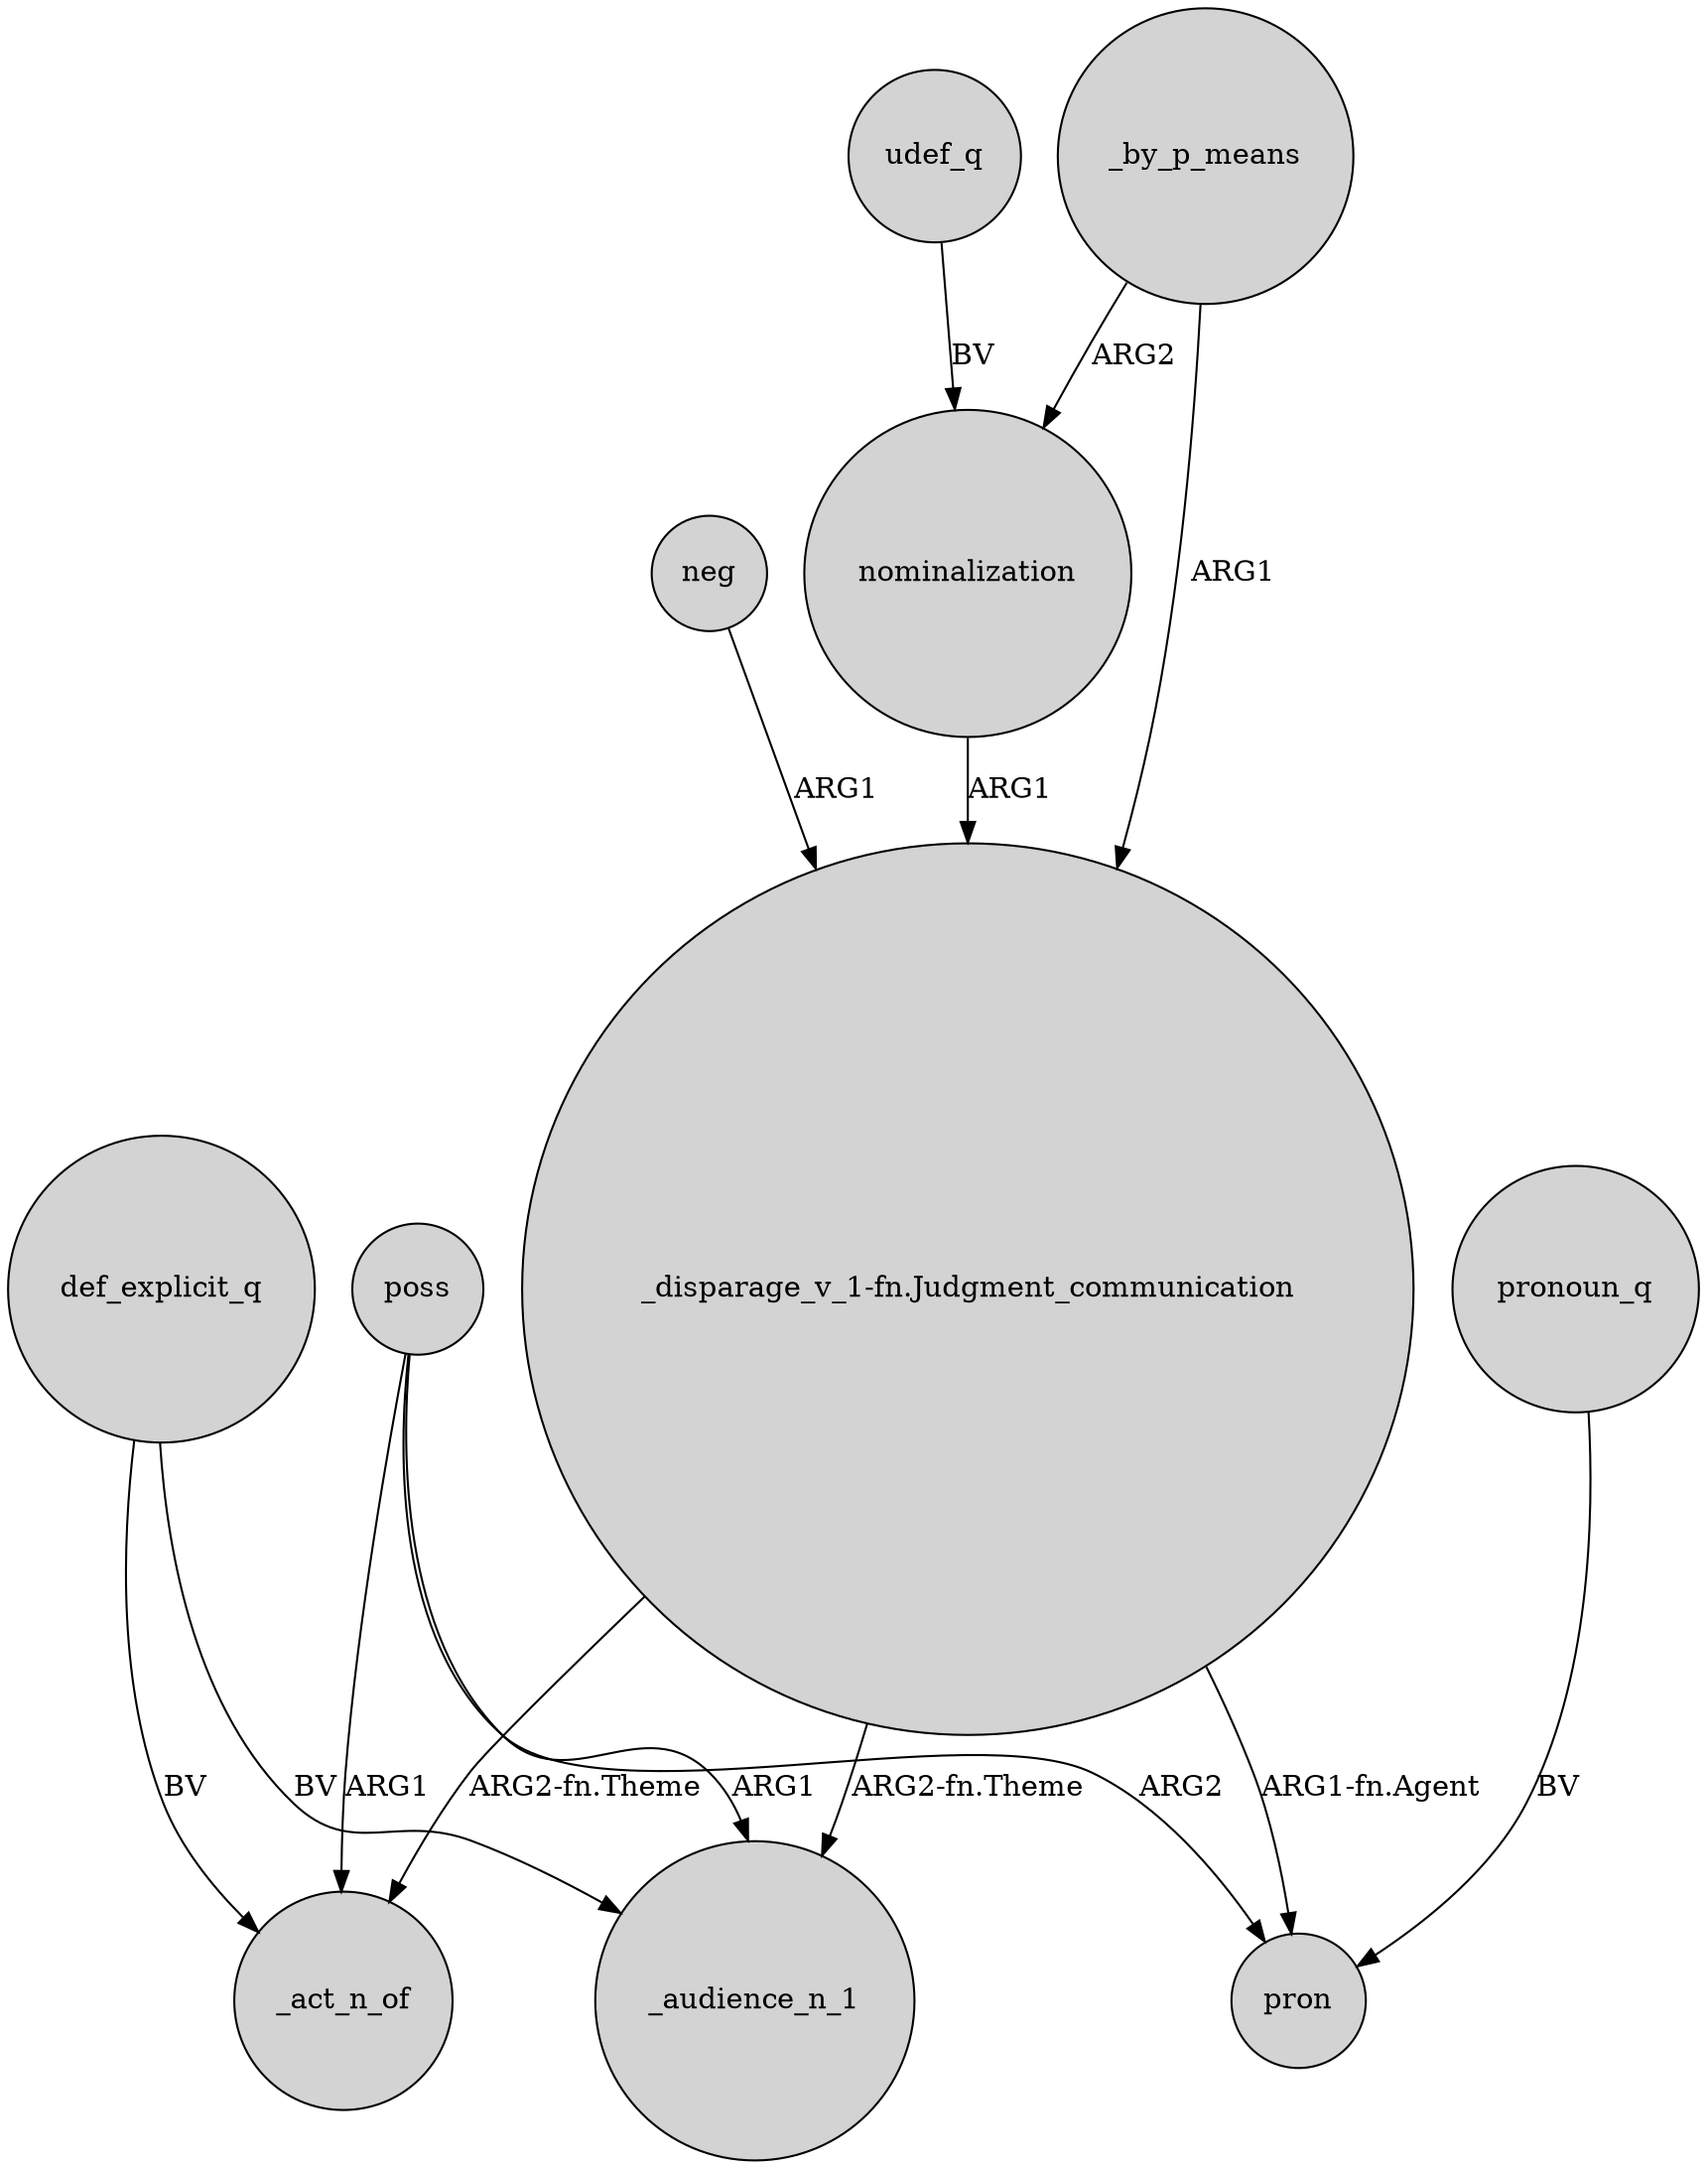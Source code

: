 digraph {
	node [shape=circle style=filled]
	nominalization -> "_disparage_v_1-fn.Judgment_communication" [label=ARG1]
	neg -> "_disparage_v_1-fn.Judgment_communication" [label=ARG1]
	poss -> _audience_n_1 [label=ARG1]
	poss -> _act_n_of [label=ARG1]
	"_disparage_v_1-fn.Judgment_communication" -> _audience_n_1 [label="ARG2-fn.Theme"]
	_by_p_means -> nominalization [label=ARG2]
	poss -> pron [label=ARG2]
	"_disparage_v_1-fn.Judgment_communication" -> pron [label="ARG1-fn.Agent"]
	"_disparage_v_1-fn.Judgment_communication" -> _act_n_of [label="ARG2-fn.Theme"]
	def_explicit_q -> _audience_n_1 [label=BV]
	_by_p_means -> "_disparage_v_1-fn.Judgment_communication" [label=ARG1]
	udef_q -> nominalization [label=BV]
	def_explicit_q -> _act_n_of [label=BV]
	pronoun_q -> pron [label=BV]
}
